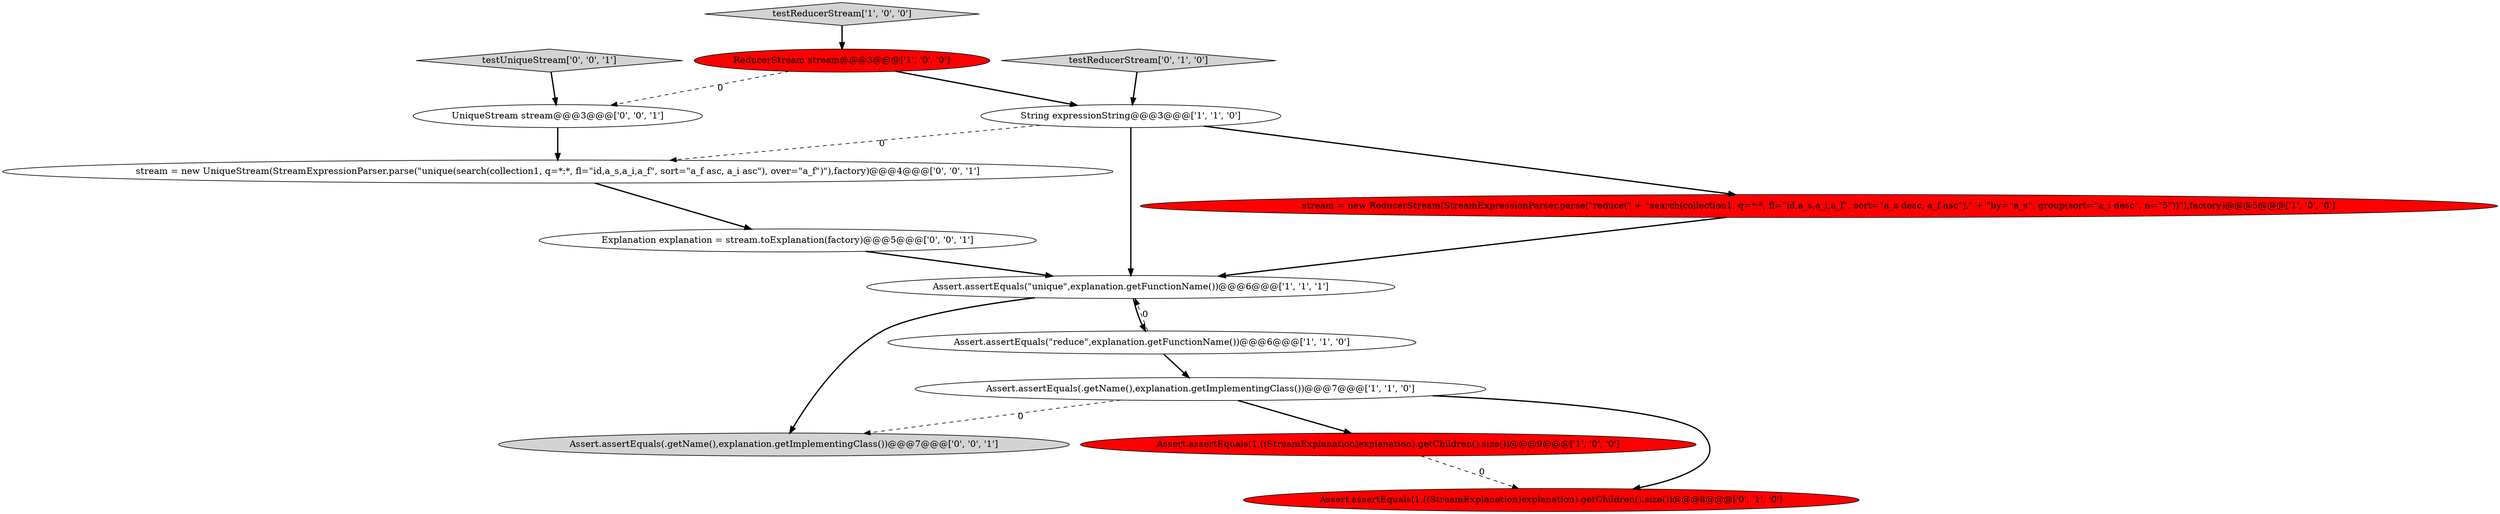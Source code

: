 digraph {
12 [style = filled, label = "Assert.assertEquals(.getName(),explanation.getImplementingClass())@@@7@@@['0', '0', '1']", fillcolor = lightgray, shape = ellipse image = "AAA0AAABBB3BBB"];
7 [style = filled, label = "Assert.assertEquals(\"unique\",explanation.getFunctionName())@@@6@@@['1', '1', '1']", fillcolor = white, shape = ellipse image = "AAA0AAABBB1BBB"];
8 [style = filled, label = "testReducerStream['0', '1', '0']", fillcolor = lightgray, shape = diamond image = "AAA0AAABBB2BBB"];
13 [style = filled, label = "UniqueStream stream@@@3@@@['0', '0', '1']", fillcolor = white, shape = ellipse image = "AAA0AAABBB3BBB"];
6 [style = filled, label = "stream = new ReducerStream(StreamExpressionParser.parse(\"reduce(\" + \"search(collection1, q=*:*, fl=\"id,a_s,a_i,a_f\", sort=\"a_s desc, a_f asc\"),\" + \"by=\"a_s\", group(sort=\"a_i desc\", n=\"5\"))\"),factory)@@@5@@@['1', '0', '0']", fillcolor = red, shape = ellipse image = "AAA1AAABBB1BBB"];
10 [style = filled, label = "testUniqueStream['0', '0', '1']", fillcolor = lightgray, shape = diamond image = "AAA0AAABBB3BBB"];
4 [style = filled, label = "Assert.assertEquals(\"reduce\",explanation.getFunctionName())@@@6@@@['1', '1', '0']", fillcolor = white, shape = ellipse image = "AAA0AAABBB1BBB"];
11 [style = filled, label = "stream = new UniqueStream(StreamExpressionParser.parse(\"unique(search(collection1, q=*:*, fl=\"id,a_s,a_i,a_f\", sort=\"a_f asc, a_i asc\"), over=\"a_f\")\"),factory)@@@4@@@['0', '0', '1']", fillcolor = white, shape = ellipse image = "AAA0AAABBB3BBB"];
14 [style = filled, label = "Explanation explanation = stream.toExplanation(factory)@@@5@@@['0', '0', '1']", fillcolor = white, shape = ellipse image = "AAA0AAABBB3BBB"];
0 [style = filled, label = "String expressionString@@@3@@@['1', '1', '0']", fillcolor = white, shape = ellipse image = "AAA0AAABBB1BBB"];
1 [style = filled, label = "Assert.assertEquals(1,((StreamExplanation)explanation).getChildren().size())@@@9@@@['1', '0', '0']", fillcolor = red, shape = ellipse image = "AAA1AAABBB1BBB"];
2 [style = filled, label = "testReducerStream['1', '0', '0']", fillcolor = lightgray, shape = diamond image = "AAA0AAABBB1BBB"];
5 [style = filled, label = "ReducerStream stream@@@3@@@['1', '0', '0']", fillcolor = red, shape = ellipse image = "AAA1AAABBB1BBB"];
9 [style = filled, label = "Assert.assertEquals(1,((StreamExplanation)explanation).getChildren().size())@@@8@@@['0', '1', '0']", fillcolor = red, shape = ellipse image = "AAA1AAABBB2BBB"];
3 [style = filled, label = "Assert.assertEquals(.getName(),explanation.getImplementingClass())@@@7@@@['1', '1', '0']", fillcolor = white, shape = ellipse image = "AAA0AAABBB1BBB"];
8->0 [style = bold, label=""];
3->9 [style = bold, label=""];
5->13 [style = dashed, label="0"];
4->3 [style = bold, label=""];
1->9 [style = dashed, label="0"];
0->11 [style = dashed, label="0"];
7->4 [style = bold, label=""];
3->12 [style = dashed, label="0"];
6->7 [style = bold, label=""];
5->0 [style = bold, label=""];
3->1 [style = bold, label=""];
10->13 [style = bold, label=""];
11->14 [style = bold, label=""];
0->6 [style = bold, label=""];
13->11 [style = bold, label=""];
7->12 [style = bold, label=""];
4->7 [style = dashed, label="0"];
2->5 [style = bold, label=""];
0->7 [style = bold, label=""];
14->7 [style = bold, label=""];
}
